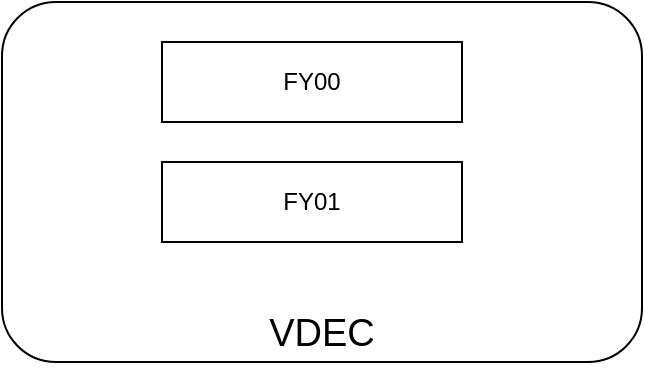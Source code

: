 <mxfile version="12.7.0" type="github">
  <diagram name="Page-1" id="74e2e168-ea6b-b213-b513-2b3c1d86103e">
    <mxGraphModel dx="1113" dy="639" grid="1" gridSize="10" guides="1" tooltips="1" connect="1" arrows="1" fold="1" page="1" pageScale="1" pageWidth="1169" pageHeight="827" background="#ffffff" math="0" shadow="0">
      <root>
        <mxCell id="0"/>
        <mxCell id="1" parent="0"/>
        <mxCell id="-SDhnZ54T2jrTP5QoKjL-5" value="VDEC" style="rounded=1;whiteSpace=wrap;html=1;verticalAlign=bottom;fontSize=19;" vertex="1" parent="1">
          <mxGeometry x="360" y="220" width="320" height="180" as="geometry"/>
        </mxCell>
        <mxCell id="-SDhnZ54T2jrTP5QoKjL-3" value="FY00" style="rounded=0;whiteSpace=wrap;html=1;" vertex="1" parent="1">
          <mxGeometry x="440" y="240" width="150" height="40" as="geometry"/>
        </mxCell>
        <mxCell id="-SDhnZ54T2jrTP5QoKjL-4" value="FY01" style="rounded=0;whiteSpace=wrap;html=1;" vertex="1" parent="1">
          <mxGeometry x="440" y="300" width="150" height="40" as="geometry"/>
        </mxCell>
        <mxCell id="-SDhnZ54T2jrTP5QoKjL-6" style="edgeStyle=orthogonalEdgeStyle;rounded=0;orthogonalLoop=1;jettySize=auto;html=1;exitX=0.5;exitY=1;exitDx=0;exitDy=0;fontSize=19;" edge="1" parent="1" source="-SDhnZ54T2jrTP5QoKjL-5" target="-SDhnZ54T2jrTP5QoKjL-5">
          <mxGeometry relative="1" as="geometry"/>
        </mxCell>
        <mxCell id="-SDhnZ54T2jrTP5QoKjL-7" style="edgeStyle=orthogonalEdgeStyle;rounded=0;orthogonalLoop=1;jettySize=auto;html=1;exitX=0.5;exitY=1;exitDx=0;exitDy=0;fontSize=19;" edge="1" parent="1" source="-SDhnZ54T2jrTP5QoKjL-5" target="-SDhnZ54T2jrTP5QoKjL-5">
          <mxGeometry relative="1" as="geometry"/>
        </mxCell>
      </root>
    </mxGraphModel>
  </diagram>
</mxfile>
